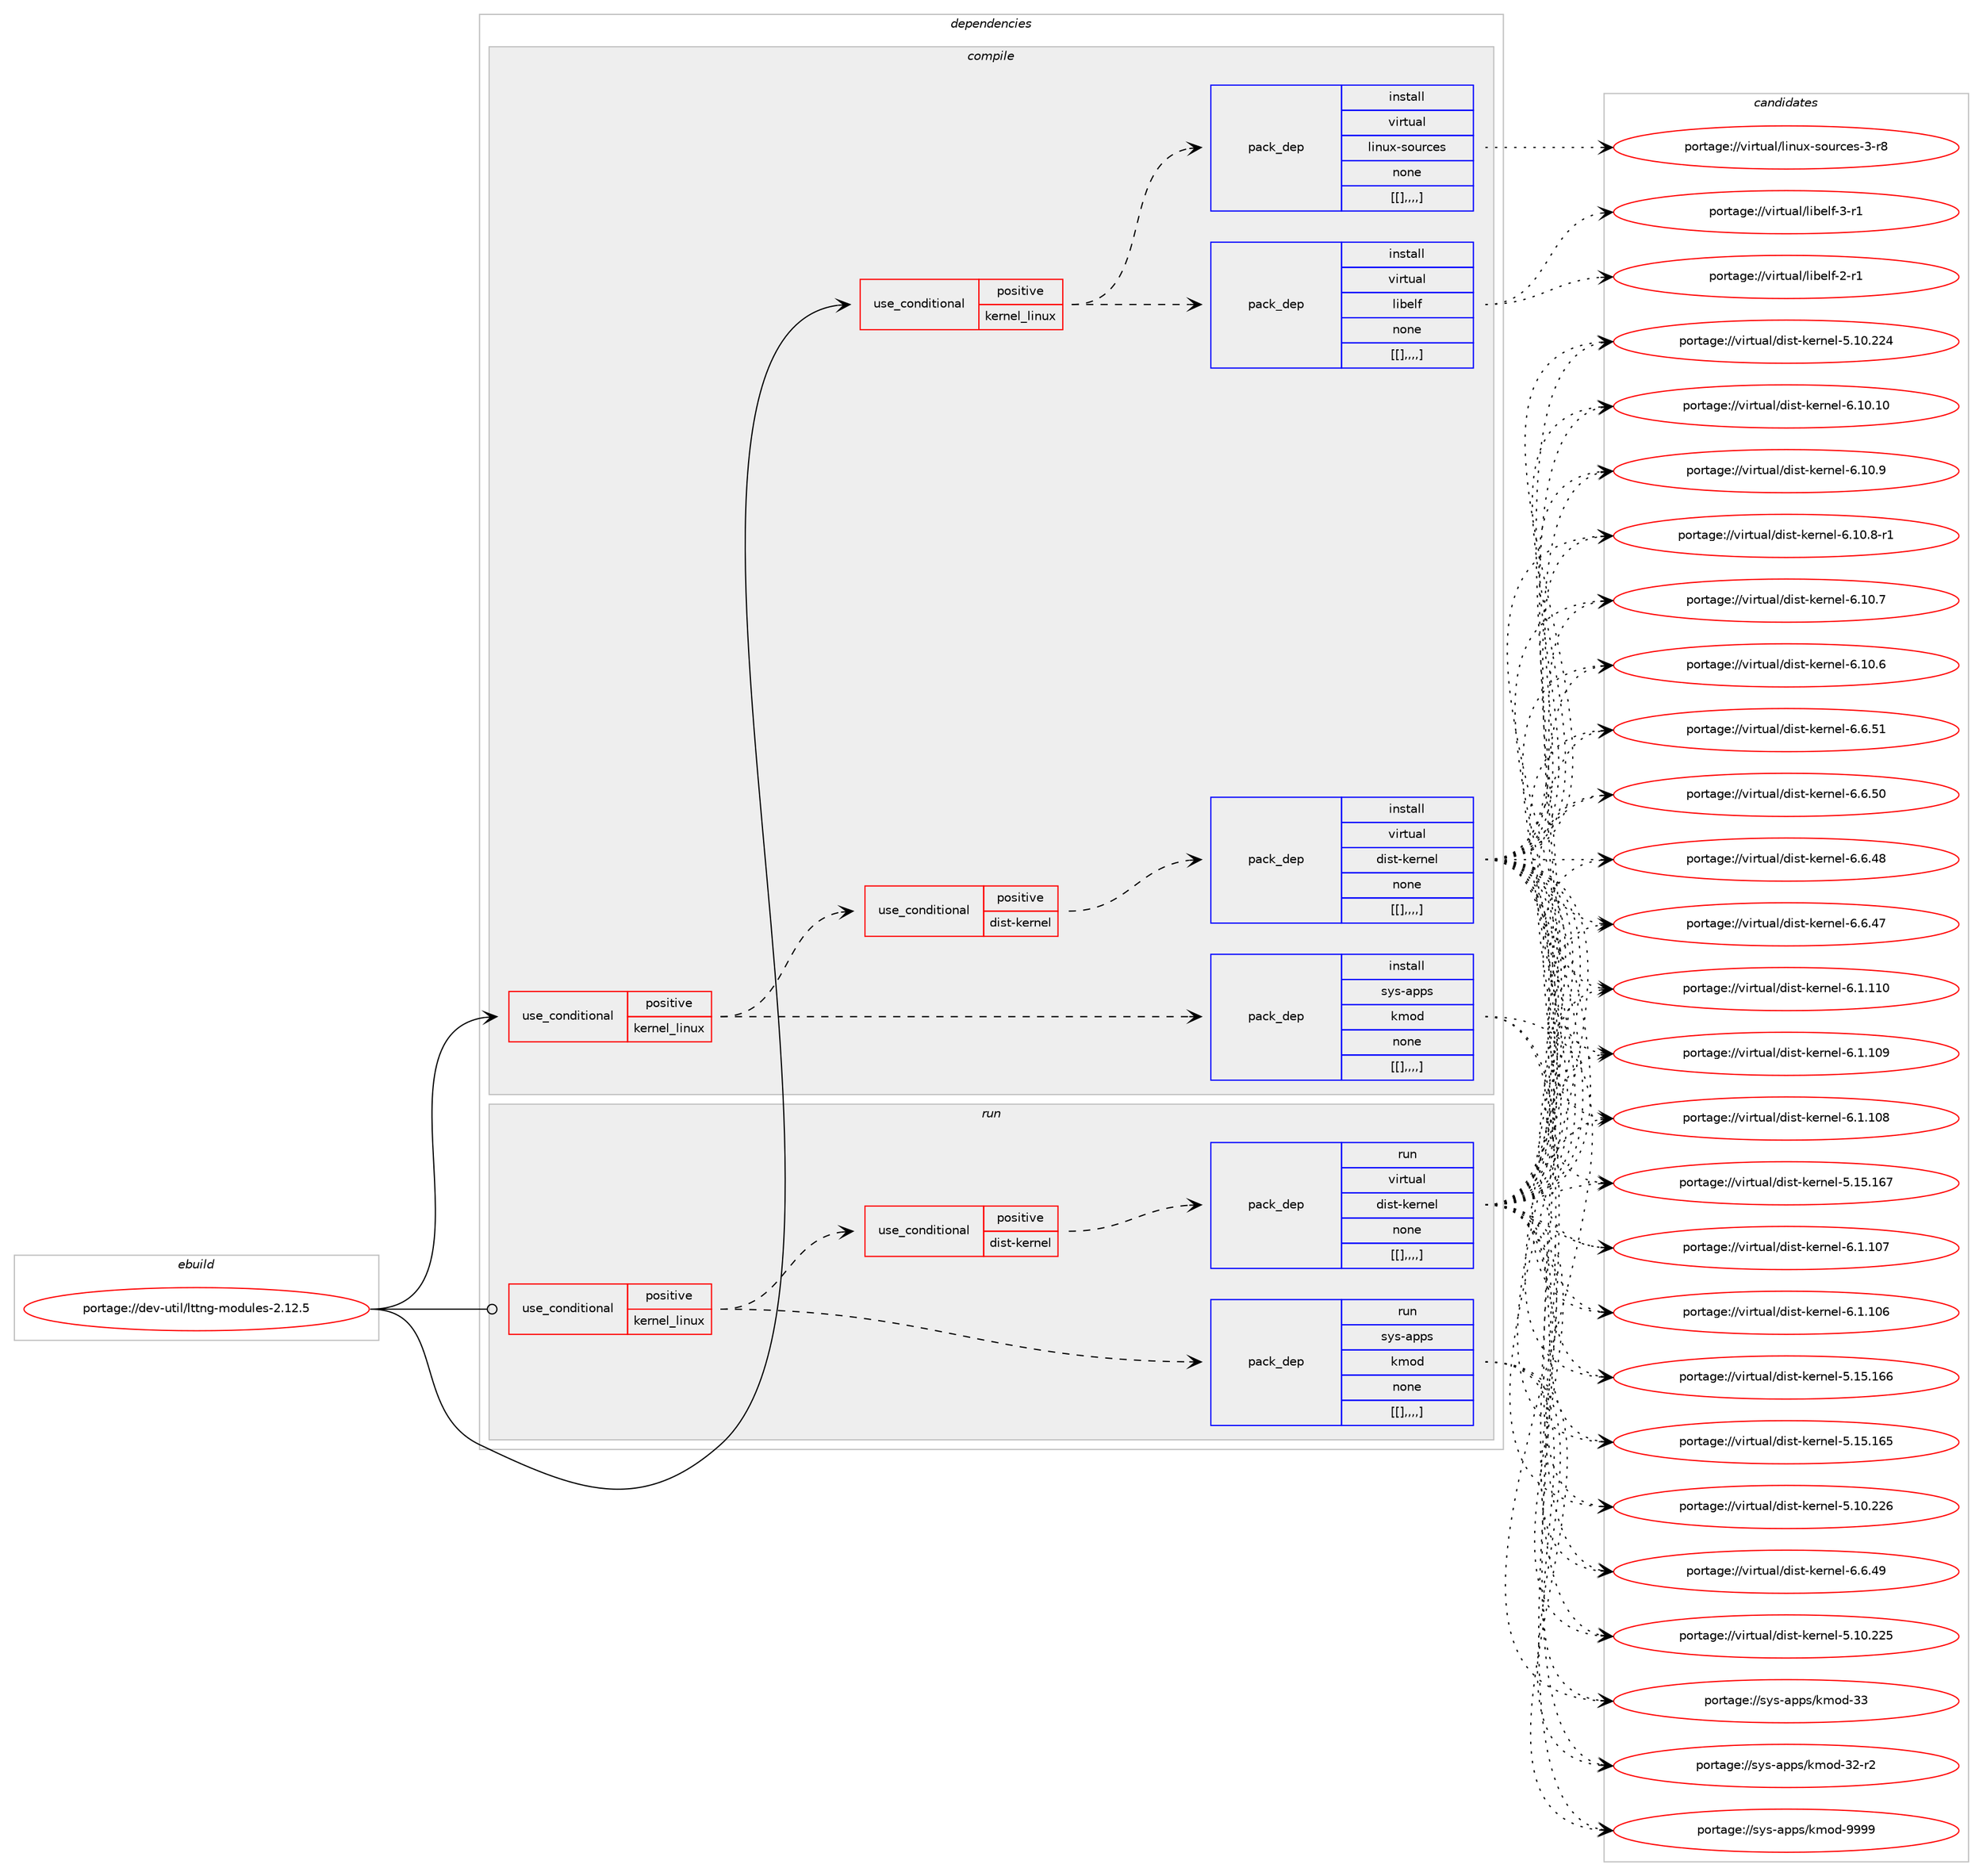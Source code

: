 digraph prolog {

# *************
# Graph options
# *************

newrank=true;
concentrate=true;
compound=true;
graph [rankdir=LR,fontname=Helvetica,fontsize=10,ranksep=1.5];#, ranksep=2.5, nodesep=0.2];
edge  [arrowhead=vee];
node  [fontname=Helvetica,fontsize=10];

# **********
# The ebuild
# **********

subgraph cluster_leftcol {
color=gray;
label=<<i>ebuild</i>>;
id [label="portage://dev-util/lttng-modules-2.12.5", color=red, width=4, href="../dev-util/lttng-modules-2.12.5.svg"];
}

# ****************
# The dependencies
# ****************

subgraph cluster_midcol {
color=gray;
label=<<i>dependencies</i>>;
subgraph cluster_compile {
fillcolor="#eeeeee";
style=filled;
label=<<i>compile</i>>;
subgraph cond62699 {
dependency220508 [label=<<TABLE BORDER="0" CELLBORDER="1" CELLSPACING="0" CELLPADDING="4"><TR><TD ROWSPAN="3" CELLPADDING="10">use_conditional</TD></TR><TR><TD>positive</TD></TR><TR><TD>kernel_linux</TD></TR></TABLE>>, shape=none, color=red];
subgraph pack156382 {
dependency220509 [label=<<TABLE BORDER="0" CELLBORDER="1" CELLSPACING="0" CELLPADDING="4" WIDTH="220"><TR><TD ROWSPAN="6" CELLPADDING="30">pack_dep</TD></TR><TR><TD WIDTH="110">install</TD></TR><TR><TD>sys-apps</TD></TR><TR><TD>kmod</TD></TR><TR><TD>none</TD></TR><TR><TD>[[],,,,]</TD></TR></TABLE>>, shape=none, color=blue];
}
dependency220508:e -> dependency220509:w [weight=20,style="dashed",arrowhead="vee"];
subgraph cond62700 {
dependency220510 [label=<<TABLE BORDER="0" CELLBORDER="1" CELLSPACING="0" CELLPADDING="4"><TR><TD ROWSPAN="3" CELLPADDING="10">use_conditional</TD></TR><TR><TD>positive</TD></TR><TR><TD>dist-kernel</TD></TR></TABLE>>, shape=none, color=red];
subgraph pack156383 {
dependency220511 [label=<<TABLE BORDER="0" CELLBORDER="1" CELLSPACING="0" CELLPADDING="4" WIDTH="220"><TR><TD ROWSPAN="6" CELLPADDING="30">pack_dep</TD></TR><TR><TD WIDTH="110">install</TD></TR><TR><TD>virtual</TD></TR><TR><TD>dist-kernel</TD></TR><TR><TD>none</TD></TR><TR><TD>[[],,,,]</TD></TR></TABLE>>, shape=none, color=blue];
}
dependency220510:e -> dependency220511:w [weight=20,style="dashed",arrowhead="vee"];
}
dependency220508:e -> dependency220510:w [weight=20,style="dashed",arrowhead="vee"];
}
id:e -> dependency220508:w [weight=20,style="solid",arrowhead="vee"];
subgraph cond62701 {
dependency220512 [label=<<TABLE BORDER="0" CELLBORDER="1" CELLSPACING="0" CELLPADDING="4"><TR><TD ROWSPAN="3" CELLPADDING="10">use_conditional</TD></TR><TR><TD>positive</TD></TR><TR><TD>kernel_linux</TD></TR></TABLE>>, shape=none, color=red];
subgraph pack156384 {
dependency220513 [label=<<TABLE BORDER="0" CELLBORDER="1" CELLSPACING="0" CELLPADDING="4" WIDTH="220"><TR><TD ROWSPAN="6" CELLPADDING="30">pack_dep</TD></TR><TR><TD WIDTH="110">install</TD></TR><TR><TD>virtual</TD></TR><TR><TD>linux-sources</TD></TR><TR><TD>none</TD></TR><TR><TD>[[],,,,]</TD></TR></TABLE>>, shape=none, color=blue];
}
dependency220512:e -> dependency220513:w [weight=20,style="dashed",arrowhead="vee"];
subgraph pack156385 {
dependency220514 [label=<<TABLE BORDER="0" CELLBORDER="1" CELLSPACING="0" CELLPADDING="4" WIDTH="220"><TR><TD ROWSPAN="6" CELLPADDING="30">pack_dep</TD></TR><TR><TD WIDTH="110">install</TD></TR><TR><TD>virtual</TD></TR><TR><TD>libelf</TD></TR><TR><TD>none</TD></TR><TR><TD>[[],,,,]</TD></TR></TABLE>>, shape=none, color=blue];
}
dependency220512:e -> dependency220514:w [weight=20,style="dashed",arrowhead="vee"];
}
id:e -> dependency220512:w [weight=20,style="solid",arrowhead="vee"];
}
subgraph cluster_compileandrun {
fillcolor="#eeeeee";
style=filled;
label=<<i>compile and run</i>>;
}
subgraph cluster_run {
fillcolor="#eeeeee";
style=filled;
label=<<i>run</i>>;
subgraph cond62702 {
dependency220515 [label=<<TABLE BORDER="0" CELLBORDER="1" CELLSPACING="0" CELLPADDING="4"><TR><TD ROWSPAN="3" CELLPADDING="10">use_conditional</TD></TR><TR><TD>positive</TD></TR><TR><TD>kernel_linux</TD></TR></TABLE>>, shape=none, color=red];
subgraph pack156386 {
dependency220516 [label=<<TABLE BORDER="0" CELLBORDER="1" CELLSPACING="0" CELLPADDING="4" WIDTH="220"><TR><TD ROWSPAN="6" CELLPADDING="30">pack_dep</TD></TR><TR><TD WIDTH="110">run</TD></TR><TR><TD>sys-apps</TD></TR><TR><TD>kmod</TD></TR><TR><TD>none</TD></TR><TR><TD>[[],,,,]</TD></TR></TABLE>>, shape=none, color=blue];
}
dependency220515:e -> dependency220516:w [weight=20,style="dashed",arrowhead="vee"];
subgraph cond62703 {
dependency220517 [label=<<TABLE BORDER="0" CELLBORDER="1" CELLSPACING="0" CELLPADDING="4"><TR><TD ROWSPAN="3" CELLPADDING="10">use_conditional</TD></TR><TR><TD>positive</TD></TR><TR><TD>dist-kernel</TD></TR></TABLE>>, shape=none, color=red];
subgraph pack156387 {
dependency220518 [label=<<TABLE BORDER="0" CELLBORDER="1" CELLSPACING="0" CELLPADDING="4" WIDTH="220"><TR><TD ROWSPAN="6" CELLPADDING="30">pack_dep</TD></TR><TR><TD WIDTH="110">run</TD></TR><TR><TD>virtual</TD></TR><TR><TD>dist-kernel</TD></TR><TR><TD>none</TD></TR><TR><TD>[[],,,,]</TD></TR></TABLE>>, shape=none, color=blue];
}
dependency220517:e -> dependency220518:w [weight=20,style="dashed",arrowhead="vee"];
}
dependency220515:e -> dependency220517:w [weight=20,style="dashed",arrowhead="vee"];
}
id:e -> dependency220515:w [weight=20,style="solid",arrowhead="odot"];
}
}

# **************
# The candidates
# **************

subgraph cluster_choices {
rank=same;
color=gray;
label=<<i>candidates</i>>;

subgraph choice156382 {
color=black;
nodesep=1;
choice1151211154597112112115471071091111004557575757 [label="portage://sys-apps/kmod-9999", color=red, width=4,href="../sys-apps/kmod-9999.svg"];
choice115121115459711211211547107109111100455151 [label="portage://sys-apps/kmod-33", color=red, width=4,href="../sys-apps/kmod-33.svg"];
choice1151211154597112112115471071091111004551504511450 [label="portage://sys-apps/kmod-32-r2", color=red, width=4,href="../sys-apps/kmod-32-r2.svg"];
dependency220509:e -> choice1151211154597112112115471071091111004557575757:w [style=dotted,weight="100"];
dependency220509:e -> choice115121115459711211211547107109111100455151:w [style=dotted,weight="100"];
dependency220509:e -> choice1151211154597112112115471071091111004551504511450:w [style=dotted,weight="100"];
}
subgraph choice156383 {
color=black;
nodesep=1;
choice1181051141161179710847100105115116451071011141101011084554464948464948 [label="portage://virtual/dist-kernel-6.10.10", color=red, width=4,href="../virtual/dist-kernel-6.10.10.svg"];
choice11810511411611797108471001051151164510710111411010110845544649484657 [label="portage://virtual/dist-kernel-6.10.9", color=red, width=4,href="../virtual/dist-kernel-6.10.9.svg"];
choice118105114116117971084710010511511645107101114110101108455446494846564511449 [label="portage://virtual/dist-kernel-6.10.8-r1", color=red, width=4,href="../virtual/dist-kernel-6.10.8-r1.svg"];
choice11810511411611797108471001051151164510710111411010110845544649484655 [label="portage://virtual/dist-kernel-6.10.7", color=red, width=4,href="../virtual/dist-kernel-6.10.7.svg"];
choice11810511411611797108471001051151164510710111411010110845544649484654 [label="portage://virtual/dist-kernel-6.10.6", color=red, width=4,href="../virtual/dist-kernel-6.10.6.svg"];
choice11810511411611797108471001051151164510710111411010110845544654465349 [label="portage://virtual/dist-kernel-6.6.51", color=red, width=4,href="../virtual/dist-kernel-6.6.51.svg"];
choice11810511411611797108471001051151164510710111411010110845544654465348 [label="portage://virtual/dist-kernel-6.6.50", color=red, width=4,href="../virtual/dist-kernel-6.6.50.svg"];
choice11810511411611797108471001051151164510710111411010110845544654465257 [label="portage://virtual/dist-kernel-6.6.49", color=red, width=4,href="../virtual/dist-kernel-6.6.49.svg"];
choice11810511411611797108471001051151164510710111411010110845544654465256 [label="portage://virtual/dist-kernel-6.6.48", color=red, width=4,href="../virtual/dist-kernel-6.6.48.svg"];
choice11810511411611797108471001051151164510710111411010110845544654465255 [label="portage://virtual/dist-kernel-6.6.47", color=red, width=4,href="../virtual/dist-kernel-6.6.47.svg"];
choice1181051141161179710847100105115116451071011141101011084554464946494948 [label="portage://virtual/dist-kernel-6.1.110", color=red, width=4,href="../virtual/dist-kernel-6.1.110.svg"];
choice1181051141161179710847100105115116451071011141101011084554464946494857 [label="portage://virtual/dist-kernel-6.1.109", color=red, width=4,href="../virtual/dist-kernel-6.1.109.svg"];
choice1181051141161179710847100105115116451071011141101011084554464946494856 [label="portage://virtual/dist-kernel-6.1.108", color=red, width=4,href="../virtual/dist-kernel-6.1.108.svg"];
choice1181051141161179710847100105115116451071011141101011084554464946494855 [label="portage://virtual/dist-kernel-6.1.107", color=red, width=4,href="../virtual/dist-kernel-6.1.107.svg"];
choice1181051141161179710847100105115116451071011141101011084554464946494854 [label="portage://virtual/dist-kernel-6.1.106", color=red, width=4,href="../virtual/dist-kernel-6.1.106.svg"];
choice118105114116117971084710010511511645107101114110101108455346495346495455 [label="portage://virtual/dist-kernel-5.15.167", color=red, width=4,href="../virtual/dist-kernel-5.15.167.svg"];
choice118105114116117971084710010511511645107101114110101108455346495346495454 [label="portage://virtual/dist-kernel-5.15.166", color=red, width=4,href="../virtual/dist-kernel-5.15.166.svg"];
choice118105114116117971084710010511511645107101114110101108455346495346495453 [label="portage://virtual/dist-kernel-5.15.165", color=red, width=4,href="../virtual/dist-kernel-5.15.165.svg"];
choice118105114116117971084710010511511645107101114110101108455346494846505054 [label="portage://virtual/dist-kernel-5.10.226", color=red, width=4,href="../virtual/dist-kernel-5.10.226.svg"];
choice118105114116117971084710010511511645107101114110101108455346494846505053 [label="portage://virtual/dist-kernel-5.10.225", color=red, width=4,href="../virtual/dist-kernel-5.10.225.svg"];
choice118105114116117971084710010511511645107101114110101108455346494846505052 [label="portage://virtual/dist-kernel-5.10.224", color=red, width=4,href="../virtual/dist-kernel-5.10.224.svg"];
dependency220511:e -> choice1181051141161179710847100105115116451071011141101011084554464948464948:w [style=dotted,weight="100"];
dependency220511:e -> choice11810511411611797108471001051151164510710111411010110845544649484657:w [style=dotted,weight="100"];
dependency220511:e -> choice118105114116117971084710010511511645107101114110101108455446494846564511449:w [style=dotted,weight="100"];
dependency220511:e -> choice11810511411611797108471001051151164510710111411010110845544649484655:w [style=dotted,weight="100"];
dependency220511:e -> choice11810511411611797108471001051151164510710111411010110845544649484654:w [style=dotted,weight="100"];
dependency220511:e -> choice11810511411611797108471001051151164510710111411010110845544654465349:w [style=dotted,weight="100"];
dependency220511:e -> choice11810511411611797108471001051151164510710111411010110845544654465348:w [style=dotted,weight="100"];
dependency220511:e -> choice11810511411611797108471001051151164510710111411010110845544654465257:w [style=dotted,weight="100"];
dependency220511:e -> choice11810511411611797108471001051151164510710111411010110845544654465256:w [style=dotted,weight="100"];
dependency220511:e -> choice11810511411611797108471001051151164510710111411010110845544654465255:w [style=dotted,weight="100"];
dependency220511:e -> choice1181051141161179710847100105115116451071011141101011084554464946494948:w [style=dotted,weight="100"];
dependency220511:e -> choice1181051141161179710847100105115116451071011141101011084554464946494857:w [style=dotted,weight="100"];
dependency220511:e -> choice1181051141161179710847100105115116451071011141101011084554464946494856:w [style=dotted,weight="100"];
dependency220511:e -> choice1181051141161179710847100105115116451071011141101011084554464946494855:w [style=dotted,weight="100"];
dependency220511:e -> choice1181051141161179710847100105115116451071011141101011084554464946494854:w [style=dotted,weight="100"];
dependency220511:e -> choice118105114116117971084710010511511645107101114110101108455346495346495455:w [style=dotted,weight="100"];
dependency220511:e -> choice118105114116117971084710010511511645107101114110101108455346495346495454:w [style=dotted,weight="100"];
dependency220511:e -> choice118105114116117971084710010511511645107101114110101108455346495346495453:w [style=dotted,weight="100"];
dependency220511:e -> choice118105114116117971084710010511511645107101114110101108455346494846505054:w [style=dotted,weight="100"];
dependency220511:e -> choice118105114116117971084710010511511645107101114110101108455346494846505053:w [style=dotted,weight="100"];
dependency220511:e -> choice118105114116117971084710010511511645107101114110101108455346494846505052:w [style=dotted,weight="100"];
}
subgraph choice156384 {
color=black;
nodesep=1;
choice1181051141161179710847108105110117120451151111171149910111545514511456 [label="portage://virtual/linux-sources-3-r8", color=red, width=4,href="../virtual/linux-sources-3-r8.svg"];
dependency220513:e -> choice1181051141161179710847108105110117120451151111171149910111545514511456:w [style=dotted,weight="100"];
}
subgraph choice156385 {
color=black;
nodesep=1;
choice11810511411611797108471081059810110810245514511449 [label="portage://virtual/libelf-3-r1", color=red, width=4,href="../virtual/libelf-3-r1.svg"];
choice11810511411611797108471081059810110810245504511449 [label="portage://virtual/libelf-2-r1", color=red, width=4,href="../virtual/libelf-2-r1.svg"];
dependency220514:e -> choice11810511411611797108471081059810110810245514511449:w [style=dotted,weight="100"];
dependency220514:e -> choice11810511411611797108471081059810110810245504511449:w [style=dotted,weight="100"];
}
subgraph choice156386 {
color=black;
nodesep=1;
choice1151211154597112112115471071091111004557575757 [label="portage://sys-apps/kmod-9999", color=red, width=4,href="../sys-apps/kmod-9999.svg"];
choice115121115459711211211547107109111100455151 [label="portage://sys-apps/kmod-33", color=red, width=4,href="../sys-apps/kmod-33.svg"];
choice1151211154597112112115471071091111004551504511450 [label="portage://sys-apps/kmod-32-r2", color=red, width=4,href="../sys-apps/kmod-32-r2.svg"];
dependency220516:e -> choice1151211154597112112115471071091111004557575757:w [style=dotted,weight="100"];
dependency220516:e -> choice115121115459711211211547107109111100455151:w [style=dotted,weight="100"];
dependency220516:e -> choice1151211154597112112115471071091111004551504511450:w [style=dotted,weight="100"];
}
subgraph choice156387 {
color=black;
nodesep=1;
choice1181051141161179710847100105115116451071011141101011084554464948464948 [label="portage://virtual/dist-kernel-6.10.10", color=red, width=4,href="../virtual/dist-kernel-6.10.10.svg"];
choice11810511411611797108471001051151164510710111411010110845544649484657 [label="portage://virtual/dist-kernel-6.10.9", color=red, width=4,href="../virtual/dist-kernel-6.10.9.svg"];
choice118105114116117971084710010511511645107101114110101108455446494846564511449 [label="portage://virtual/dist-kernel-6.10.8-r1", color=red, width=4,href="../virtual/dist-kernel-6.10.8-r1.svg"];
choice11810511411611797108471001051151164510710111411010110845544649484655 [label="portage://virtual/dist-kernel-6.10.7", color=red, width=4,href="../virtual/dist-kernel-6.10.7.svg"];
choice11810511411611797108471001051151164510710111411010110845544649484654 [label="portage://virtual/dist-kernel-6.10.6", color=red, width=4,href="../virtual/dist-kernel-6.10.6.svg"];
choice11810511411611797108471001051151164510710111411010110845544654465349 [label="portage://virtual/dist-kernel-6.6.51", color=red, width=4,href="../virtual/dist-kernel-6.6.51.svg"];
choice11810511411611797108471001051151164510710111411010110845544654465348 [label="portage://virtual/dist-kernel-6.6.50", color=red, width=4,href="../virtual/dist-kernel-6.6.50.svg"];
choice11810511411611797108471001051151164510710111411010110845544654465257 [label="portage://virtual/dist-kernel-6.6.49", color=red, width=4,href="../virtual/dist-kernel-6.6.49.svg"];
choice11810511411611797108471001051151164510710111411010110845544654465256 [label="portage://virtual/dist-kernel-6.6.48", color=red, width=4,href="../virtual/dist-kernel-6.6.48.svg"];
choice11810511411611797108471001051151164510710111411010110845544654465255 [label="portage://virtual/dist-kernel-6.6.47", color=red, width=4,href="../virtual/dist-kernel-6.6.47.svg"];
choice1181051141161179710847100105115116451071011141101011084554464946494948 [label="portage://virtual/dist-kernel-6.1.110", color=red, width=4,href="../virtual/dist-kernel-6.1.110.svg"];
choice1181051141161179710847100105115116451071011141101011084554464946494857 [label="portage://virtual/dist-kernel-6.1.109", color=red, width=4,href="../virtual/dist-kernel-6.1.109.svg"];
choice1181051141161179710847100105115116451071011141101011084554464946494856 [label="portage://virtual/dist-kernel-6.1.108", color=red, width=4,href="../virtual/dist-kernel-6.1.108.svg"];
choice1181051141161179710847100105115116451071011141101011084554464946494855 [label="portage://virtual/dist-kernel-6.1.107", color=red, width=4,href="../virtual/dist-kernel-6.1.107.svg"];
choice1181051141161179710847100105115116451071011141101011084554464946494854 [label="portage://virtual/dist-kernel-6.1.106", color=red, width=4,href="../virtual/dist-kernel-6.1.106.svg"];
choice118105114116117971084710010511511645107101114110101108455346495346495455 [label="portage://virtual/dist-kernel-5.15.167", color=red, width=4,href="../virtual/dist-kernel-5.15.167.svg"];
choice118105114116117971084710010511511645107101114110101108455346495346495454 [label="portage://virtual/dist-kernel-5.15.166", color=red, width=4,href="../virtual/dist-kernel-5.15.166.svg"];
choice118105114116117971084710010511511645107101114110101108455346495346495453 [label="portage://virtual/dist-kernel-5.15.165", color=red, width=4,href="../virtual/dist-kernel-5.15.165.svg"];
choice118105114116117971084710010511511645107101114110101108455346494846505054 [label="portage://virtual/dist-kernel-5.10.226", color=red, width=4,href="../virtual/dist-kernel-5.10.226.svg"];
choice118105114116117971084710010511511645107101114110101108455346494846505053 [label="portage://virtual/dist-kernel-5.10.225", color=red, width=4,href="../virtual/dist-kernel-5.10.225.svg"];
choice118105114116117971084710010511511645107101114110101108455346494846505052 [label="portage://virtual/dist-kernel-5.10.224", color=red, width=4,href="../virtual/dist-kernel-5.10.224.svg"];
dependency220518:e -> choice1181051141161179710847100105115116451071011141101011084554464948464948:w [style=dotted,weight="100"];
dependency220518:e -> choice11810511411611797108471001051151164510710111411010110845544649484657:w [style=dotted,weight="100"];
dependency220518:e -> choice118105114116117971084710010511511645107101114110101108455446494846564511449:w [style=dotted,weight="100"];
dependency220518:e -> choice11810511411611797108471001051151164510710111411010110845544649484655:w [style=dotted,weight="100"];
dependency220518:e -> choice11810511411611797108471001051151164510710111411010110845544649484654:w [style=dotted,weight="100"];
dependency220518:e -> choice11810511411611797108471001051151164510710111411010110845544654465349:w [style=dotted,weight="100"];
dependency220518:e -> choice11810511411611797108471001051151164510710111411010110845544654465348:w [style=dotted,weight="100"];
dependency220518:e -> choice11810511411611797108471001051151164510710111411010110845544654465257:w [style=dotted,weight="100"];
dependency220518:e -> choice11810511411611797108471001051151164510710111411010110845544654465256:w [style=dotted,weight="100"];
dependency220518:e -> choice11810511411611797108471001051151164510710111411010110845544654465255:w [style=dotted,weight="100"];
dependency220518:e -> choice1181051141161179710847100105115116451071011141101011084554464946494948:w [style=dotted,weight="100"];
dependency220518:e -> choice1181051141161179710847100105115116451071011141101011084554464946494857:w [style=dotted,weight="100"];
dependency220518:e -> choice1181051141161179710847100105115116451071011141101011084554464946494856:w [style=dotted,weight="100"];
dependency220518:e -> choice1181051141161179710847100105115116451071011141101011084554464946494855:w [style=dotted,weight="100"];
dependency220518:e -> choice1181051141161179710847100105115116451071011141101011084554464946494854:w [style=dotted,weight="100"];
dependency220518:e -> choice118105114116117971084710010511511645107101114110101108455346495346495455:w [style=dotted,weight="100"];
dependency220518:e -> choice118105114116117971084710010511511645107101114110101108455346495346495454:w [style=dotted,weight="100"];
dependency220518:e -> choice118105114116117971084710010511511645107101114110101108455346495346495453:w [style=dotted,weight="100"];
dependency220518:e -> choice118105114116117971084710010511511645107101114110101108455346494846505054:w [style=dotted,weight="100"];
dependency220518:e -> choice118105114116117971084710010511511645107101114110101108455346494846505053:w [style=dotted,weight="100"];
dependency220518:e -> choice118105114116117971084710010511511645107101114110101108455346494846505052:w [style=dotted,weight="100"];
}
}

}

